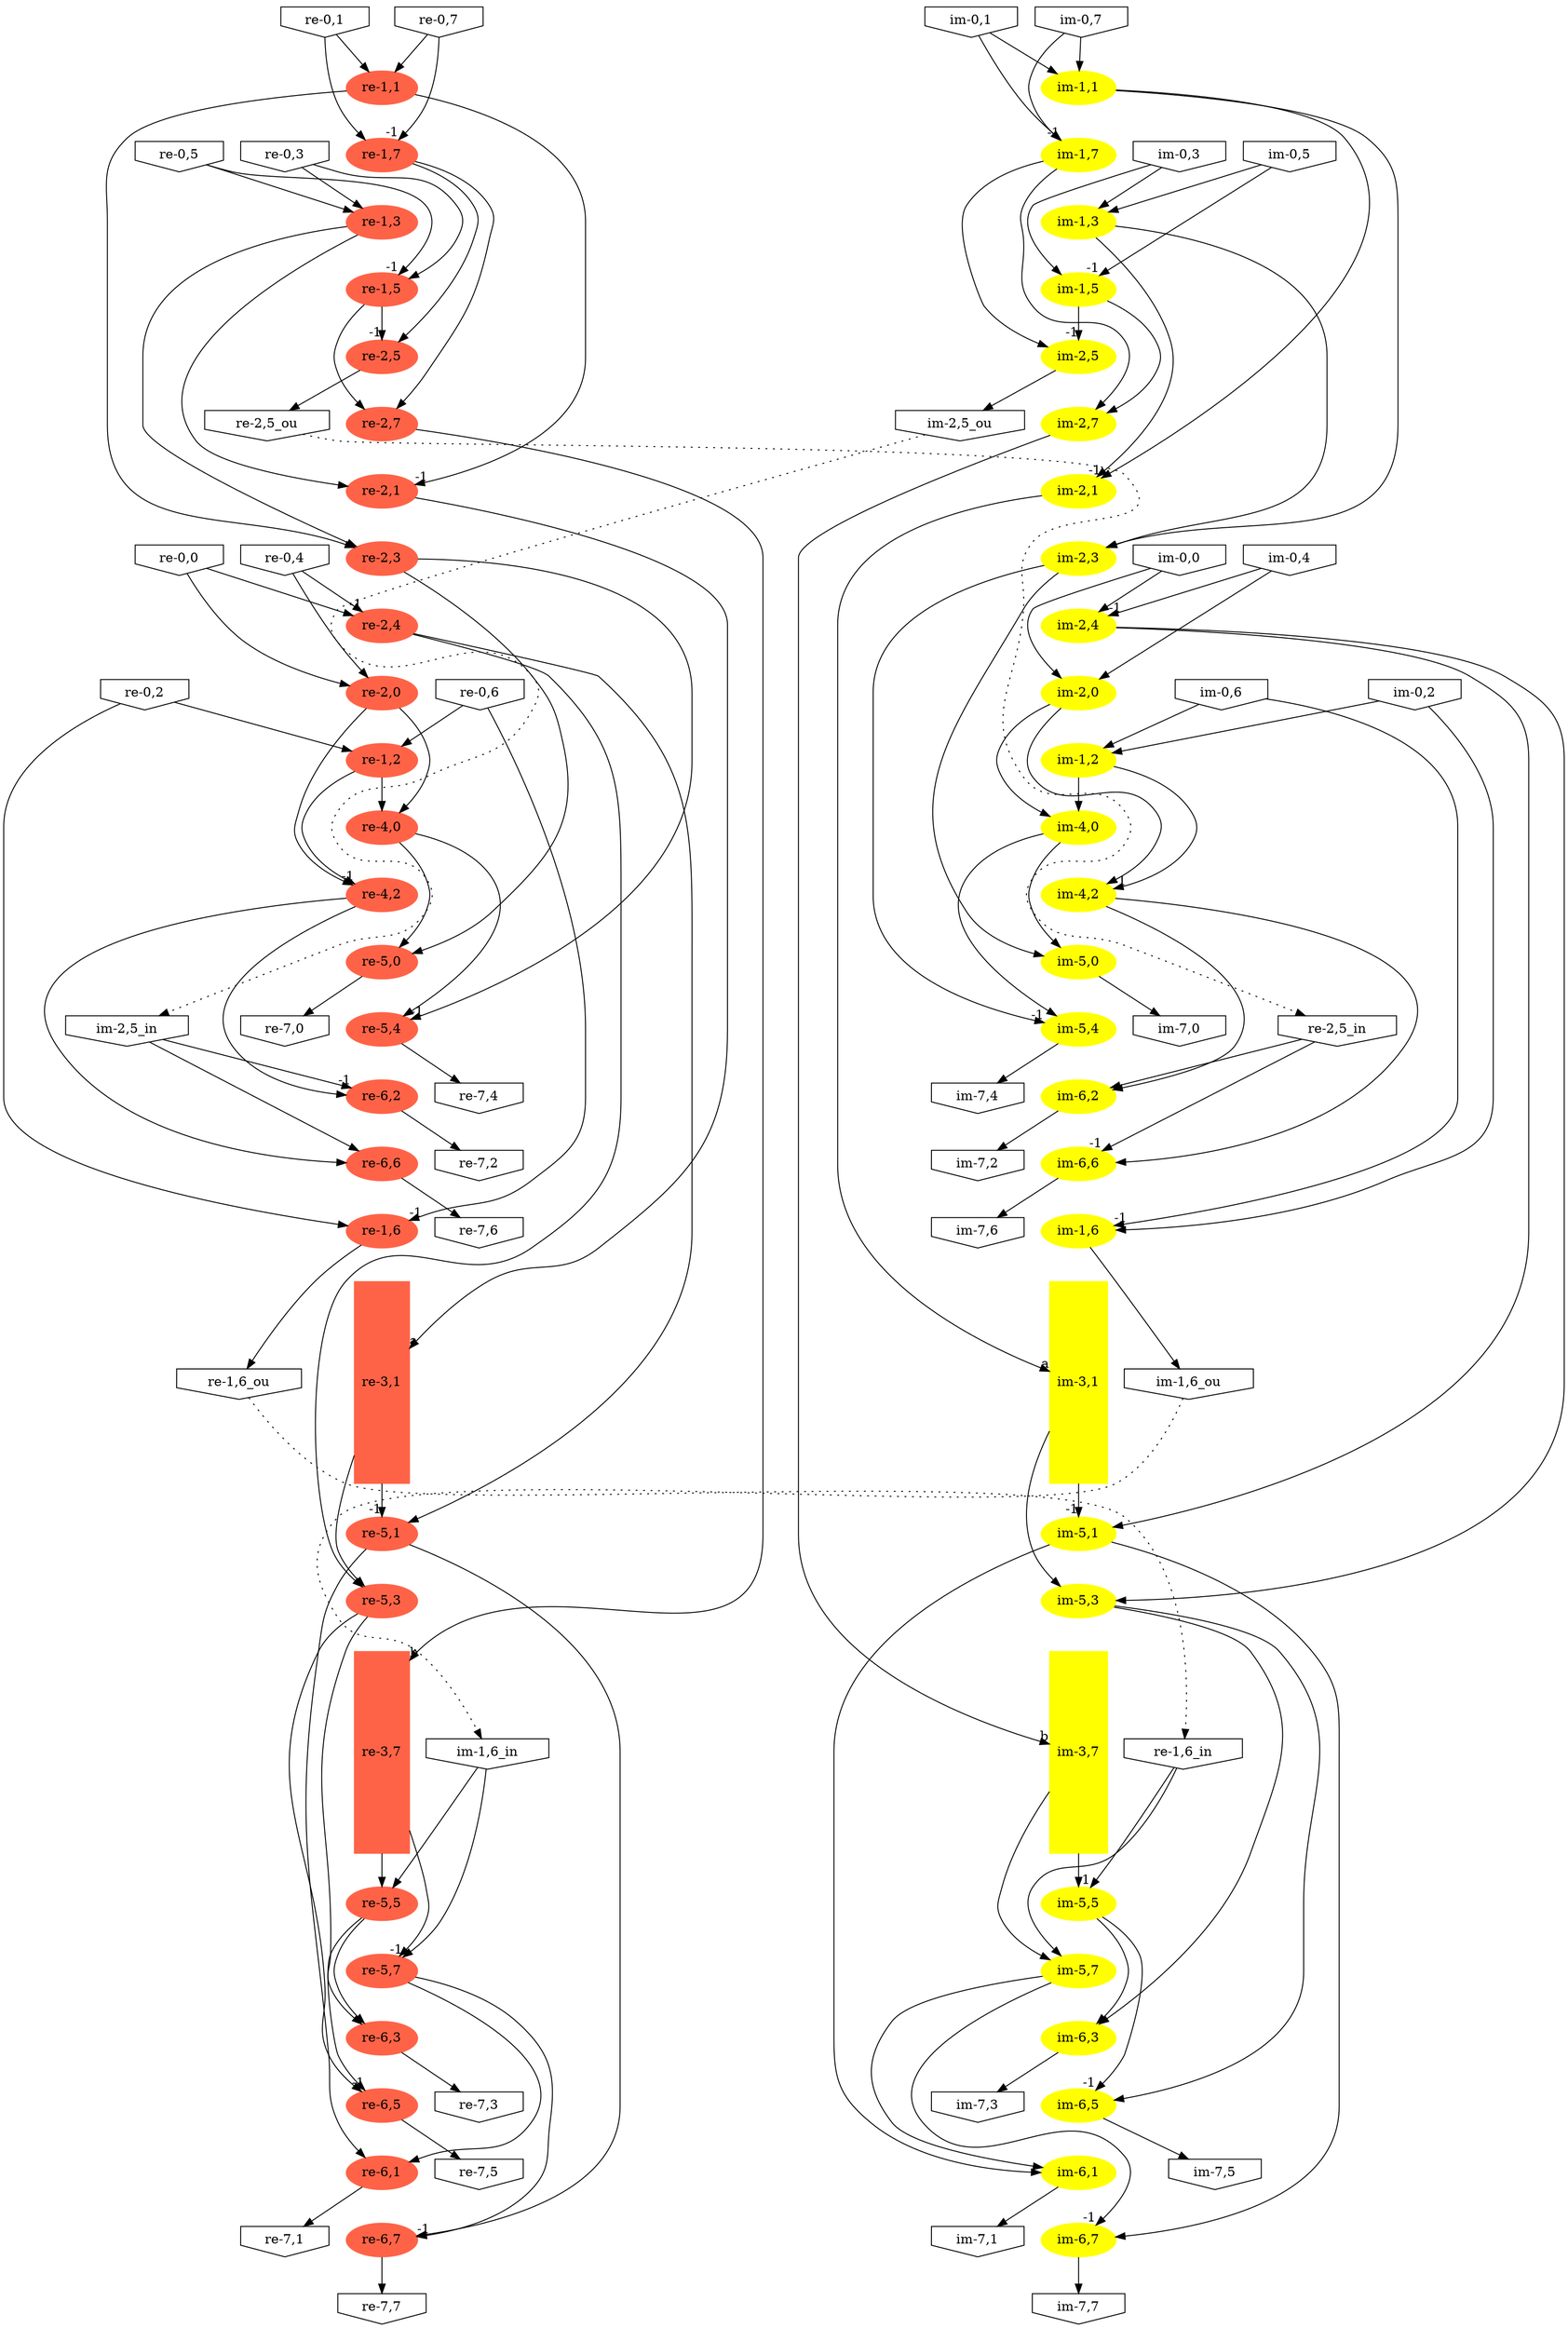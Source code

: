 digraph g
{

  /* list of nodes */
  "im-0,0" [shape="invhouse"];
  "im-0,1" [shape="invhouse"];
  "im-0,2" [shape="invhouse"];
  "im-0,3" [shape="invhouse"];
  "im-0,4" [shape="invhouse"];
  "im-0,5" [shape="invhouse"];
  "im-0,6" [shape="invhouse"];
  "im-0,7" [shape="invhouse"];
  "im-1,1" [color="yellow",shape="oval",style="filled"];
  "im-1,2" [color="yellow",shape="oval",style="filled"];
  "im-1,3" [color="yellow",shape="oval",style="filled"];
  "im-1,5" [color="yellow",shape="oval",style="filled"];
  "im-1,6" [color="yellow",shape="oval",style="filled"];
  "im-1,6_in" [shape="invhouse"];
  "im-1,6_ou" [shape="invhouse"];
  "im-1,7" [color="yellow",shape="oval",style="filled"];
  "im-2,0" [color="yellow",shape="oval",style="filled"];
  "im-2,1" [color="yellow",shape="oval",style="filled"];
  "im-2,3" [color="yellow",shape="oval",style="filled"];
  "im-2,4" [color="yellow",shape="oval",style="filled"];
  "im-2,5" [color="yellow",shape="oval",style="filled"];
  "im-2,5_in" [shape="invhouse"];
  "im-2,5_ou" [shape="invhouse"];
  "im-2,7" [color="yellow",shape="oval",style="filled"];
  "im-3,1" [color="yellow",height="3",shape="box",style="filled"];
  "im-3,7" [color="yellow",height="3",shape="box",style="filled"];
  "im-4,0" [color="yellow",shape="oval",style="filled"];
  "im-4,2" [color="yellow",shape="oval",style="filled"];
  "im-5,0" [color="yellow",shape="oval",style="filled"];
  "im-5,1" [color="yellow",shape="oval",style="filled"];
  "im-5,3" [color="yellow",shape="oval",style="filled"];
  "im-5,4" [color="yellow",shape="oval",style="filled"];
  "im-5,5" [color="yellow",shape="oval",style="filled"];
  "im-5,7" [color="yellow",shape="oval",style="filled"];
  "im-6,1" [color="yellow",shape="oval",style="filled"];
  "im-6,2" [color="yellow",shape="oval",style="filled"];
  "im-6,3" [color="yellow",shape="oval",style="filled"];
  "im-6,5" [color="yellow",shape="oval",style="filled"];
  "im-6,6" [color="yellow",shape="oval",style="filled"];
  "im-6,7" [color="yellow",shape="oval",style="filled"];
  "im-7,0" [shape="invhouse"];
  "im-7,1" [shape="invhouse"];
  "im-7,2" [shape="invhouse"];
  "im-7,3" [shape="invhouse"];
  "im-7,4" [shape="invhouse"];
  "im-7,5" [shape="invhouse"];
  "im-7,6" [shape="invhouse"];
  "im-7,7" [shape="invhouse"];
  "re-0,0" [shape="invhouse"];
  "re-0,1" [shape="invhouse"];
  "re-0,2" [shape="invhouse"];
  "re-0,3" [shape="invhouse"];
  "re-0,4" [shape="invhouse"];
  "re-0,5" [shape="invhouse"];
  "re-0,6" [shape="invhouse"];
  "re-0,7" [shape="invhouse"];
  "re-1,1" [color="tomato",shape="oval",style="filled"];
  "re-1,2" [color="tomato",shape="oval",style="filled"];
  "re-1,3" [color="tomato",shape="oval",style="filled"];
  "re-1,5" [color="tomato",shape="oval",style="filled"];
  "re-1,6" [color="tomato",shape="oval",style="filled"];
  "re-1,6_in" [shape="invhouse"];
  "re-1,6_ou" [shape="invhouse"];
  "re-1,7" [color="tomato",shape="oval",style="filled"];
  "re-2,0" [color="tomato",shape="oval",style="filled"];
  "re-2,1" [color="tomato",shape="oval",style="filled"];
  "re-2,3" [color="tomato",shape="oval",style="filled"];
  "re-2,4" [color="tomato",shape="oval",style="filled"];
  "re-2,5" [color="tomato",shape="oval",style="filled"];
  "re-2,5_in" [shape="invhouse"];
  "re-2,5_ou" [shape="invhouse"];
  "re-2,7" [color="tomato",shape="oval",style="filled"];
  "re-3,1" [color="tomato",height="3",shape="box",style="filled"];
  "re-3,7" [color="tomato",height="3",shape="box",style="filled"];
  "re-4,0" [color="tomato",shape="oval",style="filled"];
  "re-4,2" [color="tomato",shape="oval",style="filled"];
  "re-5,0" [color="tomato",shape="oval",style="filled"];
  "re-5,1" [color="tomato",shape="oval",style="filled"];
  "re-5,3" [color="tomato",shape="oval",style="filled"];
  "re-5,4" [color="tomato",shape="oval",style="filled"];
  "re-5,5" [color="tomato",shape="oval",style="filled"];
  "re-5,7" [color="tomato",shape="oval",style="filled"];
  "re-6,1" [color="tomato",shape="oval",style="filled"];
  "re-6,2" [color="tomato",shape="oval",style="filled"];
  "re-6,3" [color="tomato",shape="oval",style="filled"];
  "re-6,5" [color="tomato",shape="oval",style="filled"];
  "re-6,6" [color="tomato",shape="oval",style="filled"];
  "re-6,7" [color="tomato",shape="oval",style="filled"];
  "re-7,0" [shape="invhouse"];
  "re-7,1" [shape="invhouse"];
  "re-7,2" [shape="invhouse"];
  "re-7,3" [shape="invhouse"];
  "re-7,4" [shape="invhouse"];
  "re-7,5" [shape="invhouse"];
  "re-7,6" [shape="invhouse"];
  "re-7,7" [shape="invhouse"];

  /* list of edges */
  "im-0,0" -> "im-2,0";
  "im-0,0" -> "im-2,4";
  "im-0,1" -> "im-1,1";
  "im-0,1" -> "im-1,7";
  "im-0,2" -> "im-1,2";
  "im-0,2" -> "im-1,6";
  "im-0,3" -> "im-1,3";
  "im-0,3" -> "im-1,5";
  "im-0,4" -> "im-2,0";
  "im-0,4" -> "im-2,4" [headlabel = "-1"];
  "im-0,5" -> "im-1,3";
  "im-0,5" -> "im-1,5" [headlabel = "-1"];
  "im-0,6" -> "im-1,2";
  "im-0,6" -> "im-1,6" [headlabel = "-1"];
  "im-0,7" -> "im-1,1";
  "im-0,7" -> "im-1,7" [headlabel = "-1"];
  "im-1,1" -> "im-1,7" [style = "invis",weight = "100"];
  "im-1,1" -> "im-2,1" [headlabel = "-1"];
  "im-1,1" -> "im-2,3";
  "im-1,2" -> "im-4,0" [weight = "100"];
  "im-1,2" -> "im-4,2" [headlabel = "-1"];
  "im-1,3" -> "im-1,5" [style = "invis",weight = "100"];
  "im-1,3" -> "im-2,1";
  "im-1,3" -> "im-2,3";
  "im-1,5" -> "im-2,5" [headlabel = "-1",weight = "100"];
  "im-1,5" -> "im-2,7";
  "im-1,6_in" -> "re-5,5" [headlabel = ""];
  "im-1,6_in" -> "re-5,7" [headlabel = "-1"];
  "im-1,6_ou" -> "im-1,6_in" [constraint = "false",style = "dotted"];
  "im-1,6" -> "im-1,6_ou";
  "im-1,6" -> "im-3,1" [style = "invis",weight = "100"];
  "im-1,7" -> "im-1,3" [style = "invis",weight = "100"];
  "im-1,7" -> "im-2,5";
  "im-1,7" -> "im-2,7";
  "im-2,0" -> "im-1,2" [style = "invis",weight = "100"];
  "im-2,0" -> "im-4,0";
  "im-2,0" -> "im-4,2";
  "im-2,1" -> "im-2,3" [style = "invis",weight = "100"];
  "im-2,1" -> "im-3,1" [headlabel = "a"];
  "im-2,3" -> "im-2,4" [style = "invis",weight = "100"];
  "im-2,3" -> "im-5,0";
  "im-2,3" -> "im-5,4" [headlabel = "-1"];
  "im-2,4" -> "im-2,0" [style = "invis",weight = "100"];
  "im-2,4" -> "im-5,1";
  "im-2,4" -> "im-5,3";
  "im-2,5_in" -> "re-6,2" [headlabel = "-1"];
  "im-2,5_in" -> "re-6,6" [headlabel = ""];
  "im-2,5_ou" -> "im-2,5_in" [constraint = "false",style = "dotted"];
  "im-2,5" -> "im-2,5_ou";
  "im-2,5" -> "im-2,7" [style = "invis",weight = "100"];
  "im-2,7" -> "im-2,1" [style = "invis",weight = "100"];
  "im-2,7" -> "im-3,7" [headlabel = "b"];
  "im-3,1" -> "im-5,1" [headlabel = "-1",weight = "100"];
  "im-3,1" -> "im-5,3";
  "im-3,7" -> "im-5,5" [weight = "100"];
  "im-3,7" -> "im-5,7";
  "im-4,0" -> "im-4,2" [style = "invis",weight = "100"];
  "im-4,0" -> "im-5,0";
  "im-4,0" -> "im-5,4";
  "im-4,2" -> "im-5,0" [style = "invis",weight = "100"];
  "im-4,2" -> "im-6,2";
  "im-4,2" -> "im-6,6";
  "im-5,0" -> "im-5,4" [style = "invis",weight = "100"];
  "im-5,0" -> "im-7,0";
  "im-5,1" -> "im-5,3" [style = "invis",weight = "100"];
  "im-5,1" -> "im-6,1";
  "im-5,1" -> "im-6,7";
  "im-5,3" -> "im-3,7" [style = "invis",weight = "100"];
  "im-5,3" -> "im-6,3";
  "im-5,3" -> "im-6,5";
  "im-5,4" -> "im-6,2" [style = "invis",weight = "100"];
  "im-5,4" -> "im-7,4";
  "im-5,5" -> "im-5,7" [style = "invis",weight = "100"];
  "im-5,5" -> "im-6,3";
  "im-5,5" -> "im-6,5" [headlabel = "-1"];
  "im-5,7" -> "im-6,1";
  "im-5,7" -> "im-6,3" [style = "invis",weight = "100"];
  "im-5,7" -> "im-6,7" [headlabel = "-1"];
  "im-6,1" -> "im-6,7" [style = "invis",weight = "100"];
  "im-6,1" -> "im-7,1";
  "im-6,2" -> "im-6,6" [style = "invis",weight = "100"];
  "im-6,2" -> "im-7,2";
  "im-6,3" -> "im-6,5" [style = "invis",weight = "100"];
  "im-6,3" -> "im-7,3";
  "im-6,5" -> "im-6,1" [style = "invis",weight = "100"];
  "im-6,5" -> "im-7,5";
  "im-6,6" -> "im-1,6" [style = "invis",weight = "100"];
  "im-6,6" -> "im-7,6";
  "im-6,7" -> "im-7,7";
  "re-0,0" -> "re-2,0";
  "re-0,0" -> "re-2,4";
  "re-0,1" -> "re-1,1";
  "re-0,1" -> "re-1,7";
  "re-0,2" -> "re-1,2";
  "re-0,2" -> "re-1,6";
  "re-0,3" -> "re-1,3";
  "re-0,3" -> "re-1,5";
  "re-0,4" -> "re-2,0";
  "re-0,4" -> "re-2,4" [headlabel = "-1"];
  "re-0,5" -> "re-1,3";
  "re-0,5" -> "re-1,5" [headlabel = "-1"];
  "re-0,6" -> "re-1,2";
  "re-0,6" -> "re-1,6" [headlabel = "-1"];
  "re-0,7" -> "re-1,1";
  "re-0,7" -> "re-1,7" [headlabel = "-1"];
  "re-1,1" -> "re-1,7" [style = "invis",weight = "100"];
  "re-1,1" -> "re-2,1" [headlabel = "-1"];
  "re-1,1" -> "re-2,3";
  "re-1,2" -> "re-4,0" [weight = "100"];
  "re-1,2" -> "re-4,2" [headlabel = "-1"];
  "re-1,3" -> "re-1,5" [style = "invis",weight = "100"];
  "re-1,3" -> "re-2,1";
  "re-1,3" -> "re-2,3";
  "re-1,5" -> "re-2,5" [headlabel = "-1",weight = "100"];
  "re-1,5" -> "re-2,7";
  "re-1,6_in" -> "im-5,5" [headlabel = "-1"];
  "re-1,6_in" -> "im-5,7" [headlabel = ""];
  "re-1,6_ou" -> "re-1,6_in" [constraint = "false",style = "dotted"];
  "re-1,6" -> "re-1,6_ou";
  "re-1,6" -> "re-3,1" [style = "invis",weight = "100"];
  "re-1,7" -> "re-1,3" [style = "invis",weight = "100"];
  "re-1,7" -> "re-2,5";
  "re-1,7" -> "re-2,7";
  "re-2,0" -> "re-1,2" [style = "invis",weight = "100"];
  "re-2,0" -> "re-4,0";
  "re-2,0" -> "re-4,2";
  "re-2,1" -> "re-2,3" [style = "invis",weight = "100"];
  "re-2,1" -> "re-3,1" [headlabel = "a"];
  "re-2,3" -> "re-2,4" [style = "invis",weight = "100"];
  "re-2,3" -> "re-5,0";
  "re-2,3" -> "re-5,4" [headlabel = "-1"];
  "re-2,4" -> "re-2,0" [style = "invis",weight = "100"];
  "re-2,4" -> "re-5,1";
  "re-2,4" -> "re-5,3";
  "re-2,5_in" -> "im-6,2" [headlabel = ""];
  "re-2,5_in" -> "im-6,6" [headlabel = "-1"];
  "re-2,5_ou" -> "re-2,5_in" [constraint = "false",style = "dotted"];
  "re-2,5" -> "re-2,5_ou";
  "re-2,5" -> "re-2,7" [style = "invis",weight = "100"];
  "re-2,7" -> "re-2,1" [style = "invis",weight = "100"];
  "re-2,7" -> "re-3,7" [headlabel = "b"];
  "re-3,1" -> "re-5,1" [headlabel = "-1",weight = "100"];
  "re-3,1" -> "re-5,3";
  "re-3,7" -> "re-5,5" [weight = "100"];
  "re-3,7" -> "re-5,7";
  "re-4,0" -> "re-4,2" [style = "invis",weight = "100"];
  "re-4,0" -> "re-5,0";
  "re-4,0" -> "re-5,4";
  "re-4,2" -> "re-5,0" [style = "invis",weight = "100"];
  "re-4,2" -> "re-6,2";
  "re-4,2" -> "re-6,6";
  "re-5,0" -> "re-5,4" [style = "invis",weight = "100"];
  "re-5,0" -> "re-7,0";
  "re-5,1" -> "re-5,3" [style = "invis",weight = "100"];
  "re-5,1" -> "re-6,1";
  "re-5,1" -> "re-6,7";
  "re-5,3" -> "re-3,7" [style = "invis",weight = "100"];
  "re-5,3" -> "re-6,3";
  "re-5,3" -> "re-6,5";
  "re-5,4" -> "re-6,2" [style = "invis",weight = "100"];
  "re-5,4" -> "re-7,4";
  "re-5,5" -> "re-5,7" [style = "invis",weight = "100"];
  "re-5,5" -> "re-6,3";
  "re-5,5" -> "re-6,5" [headlabel = "-1"];
  "re-5,7" -> "re-6,1";
  "re-5,7" -> "re-6,3" [style = "invis",weight = "100"];
  "re-5,7" -> "re-6,7" [headlabel = "-1"];
  "re-6,1" -> "re-6,7" [style = "invis",weight = "100"];
  "re-6,1" -> "re-7,1";
  "re-6,2" -> "re-6,6" [style = "invis",weight = "100"];
  "re-6,2" -> "re-7,2";
  "re-6,3" -> "re-6,5" [style = "invis",weight = "100"];
  "re-6,3" -> "re-7,3";
  "re-6,5" -> "re-6,1" [style = "invis",weight = "100"];
  "re-6,5" -> "re-7,5";
  "re-6,6" -> "re-1,6" [style = "invis",weight = "100"];
  "re-6,6" -> "re-7,6";
  "re-6,7" -> "re-7,7";
}
